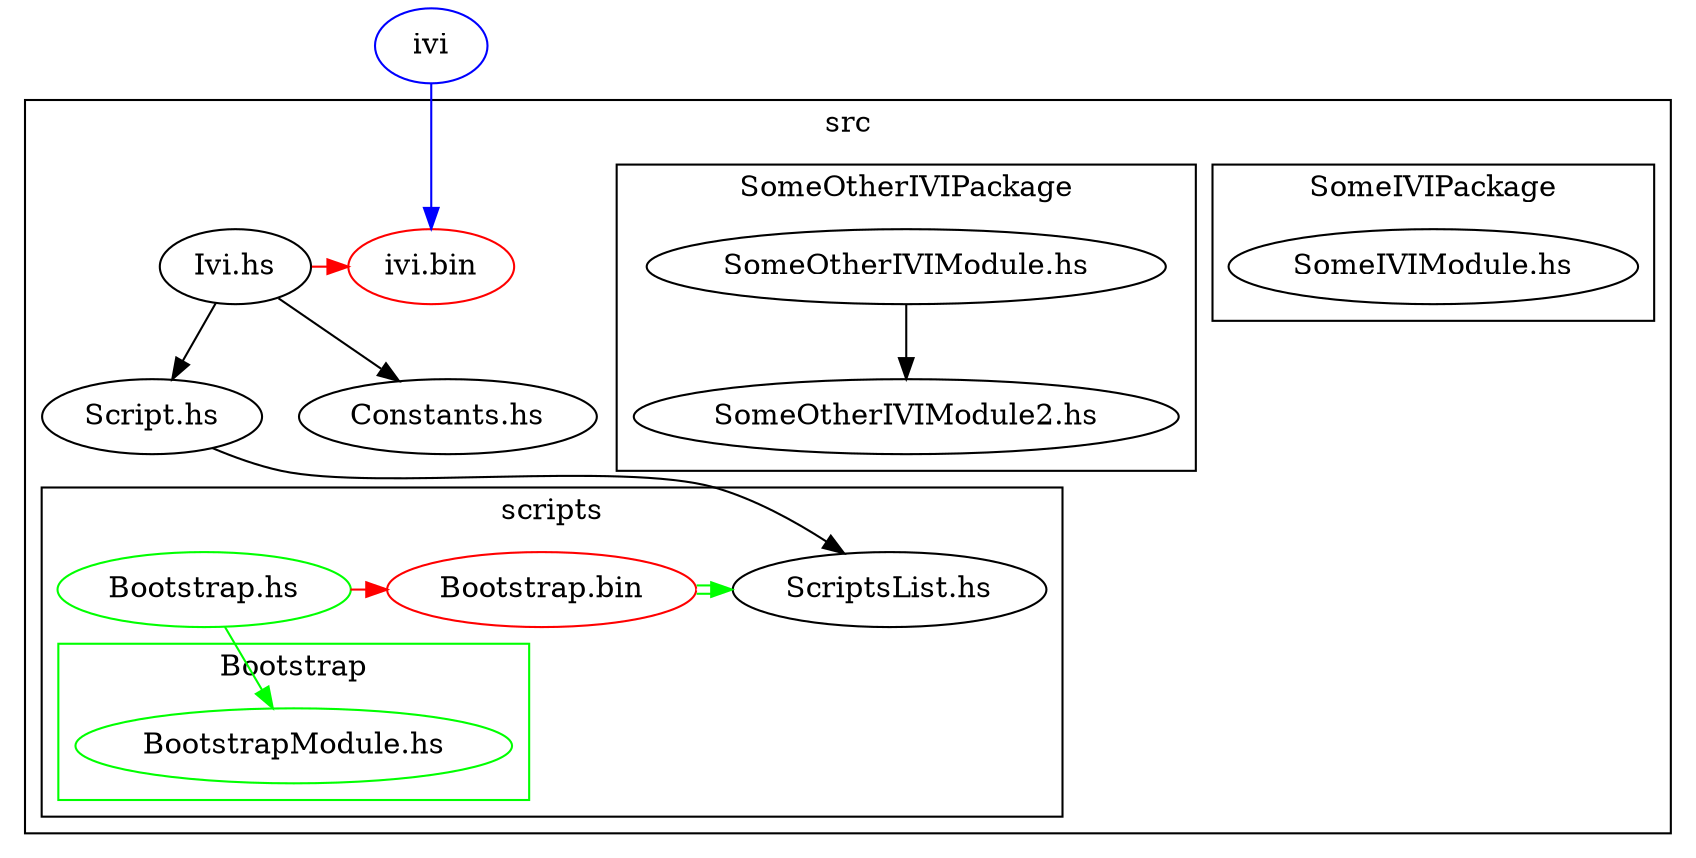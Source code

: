 digraph G {
    ivilink [label="ivi", color="blue"];

    subgraph cluster_src {
        label = "src";
        
        ivibin [label="ivi.bin", color="red"];
        
        ivihs [label="Ivi.hs"];
        scripths [label="Script.hs"];
        constantshs [label="Constants.hs"];

        {rank=same ivibin ivihs};
        {rank=same scripths constantshs};

        ivihs -> scripths;
        ivihs -> constantshs;

        subgraph cluster_src_scripts {
            label = "scripts";
            scriptslisths [label="ScriptsList.hs"];

            bootstraphs [label="Bootstrap.hs", color="green"];
            bootstrap [label="Bootstrap.bin", color="green", color="red"];
            bootstraphs -> bootstrap [color="red"];
            bootstrap -> scriptslisths [color="green:white:green"];           

            {rank=same bootstraphs bootstrap scriptslisths};

            subgraph cluster_scr_scripts_bootstrap {
                label = "Bootstrap";
                color = "green";
            
                bootstrapmodulehs [label="BootstrapModule.hs",color="green"];
            }
            bootstraphs -> bootstrapmodulehs[color="green"];


        }
        

        scripths -> scriptslisths;
    
        subgraph cluster_src_ivipackage {
            label = "SomeIVIPackage";
            ivimodule [label="SomeIVIModule.hs"];
        }
        subgraph cluster_src_otherivipackage {
            label = "SomeOtherIVIPackage";
            otherivimodule [label="SomeOtherIVIModule.hs"];
            otherivimodule2 [label="SomeOtherIVIModule2.hs"];
            otherivimodule -> otherivimodule2;
        }
    }
    ivilink ->ivibin [color="blue"];
    ivihs -> ivibin [color="red"];
}
